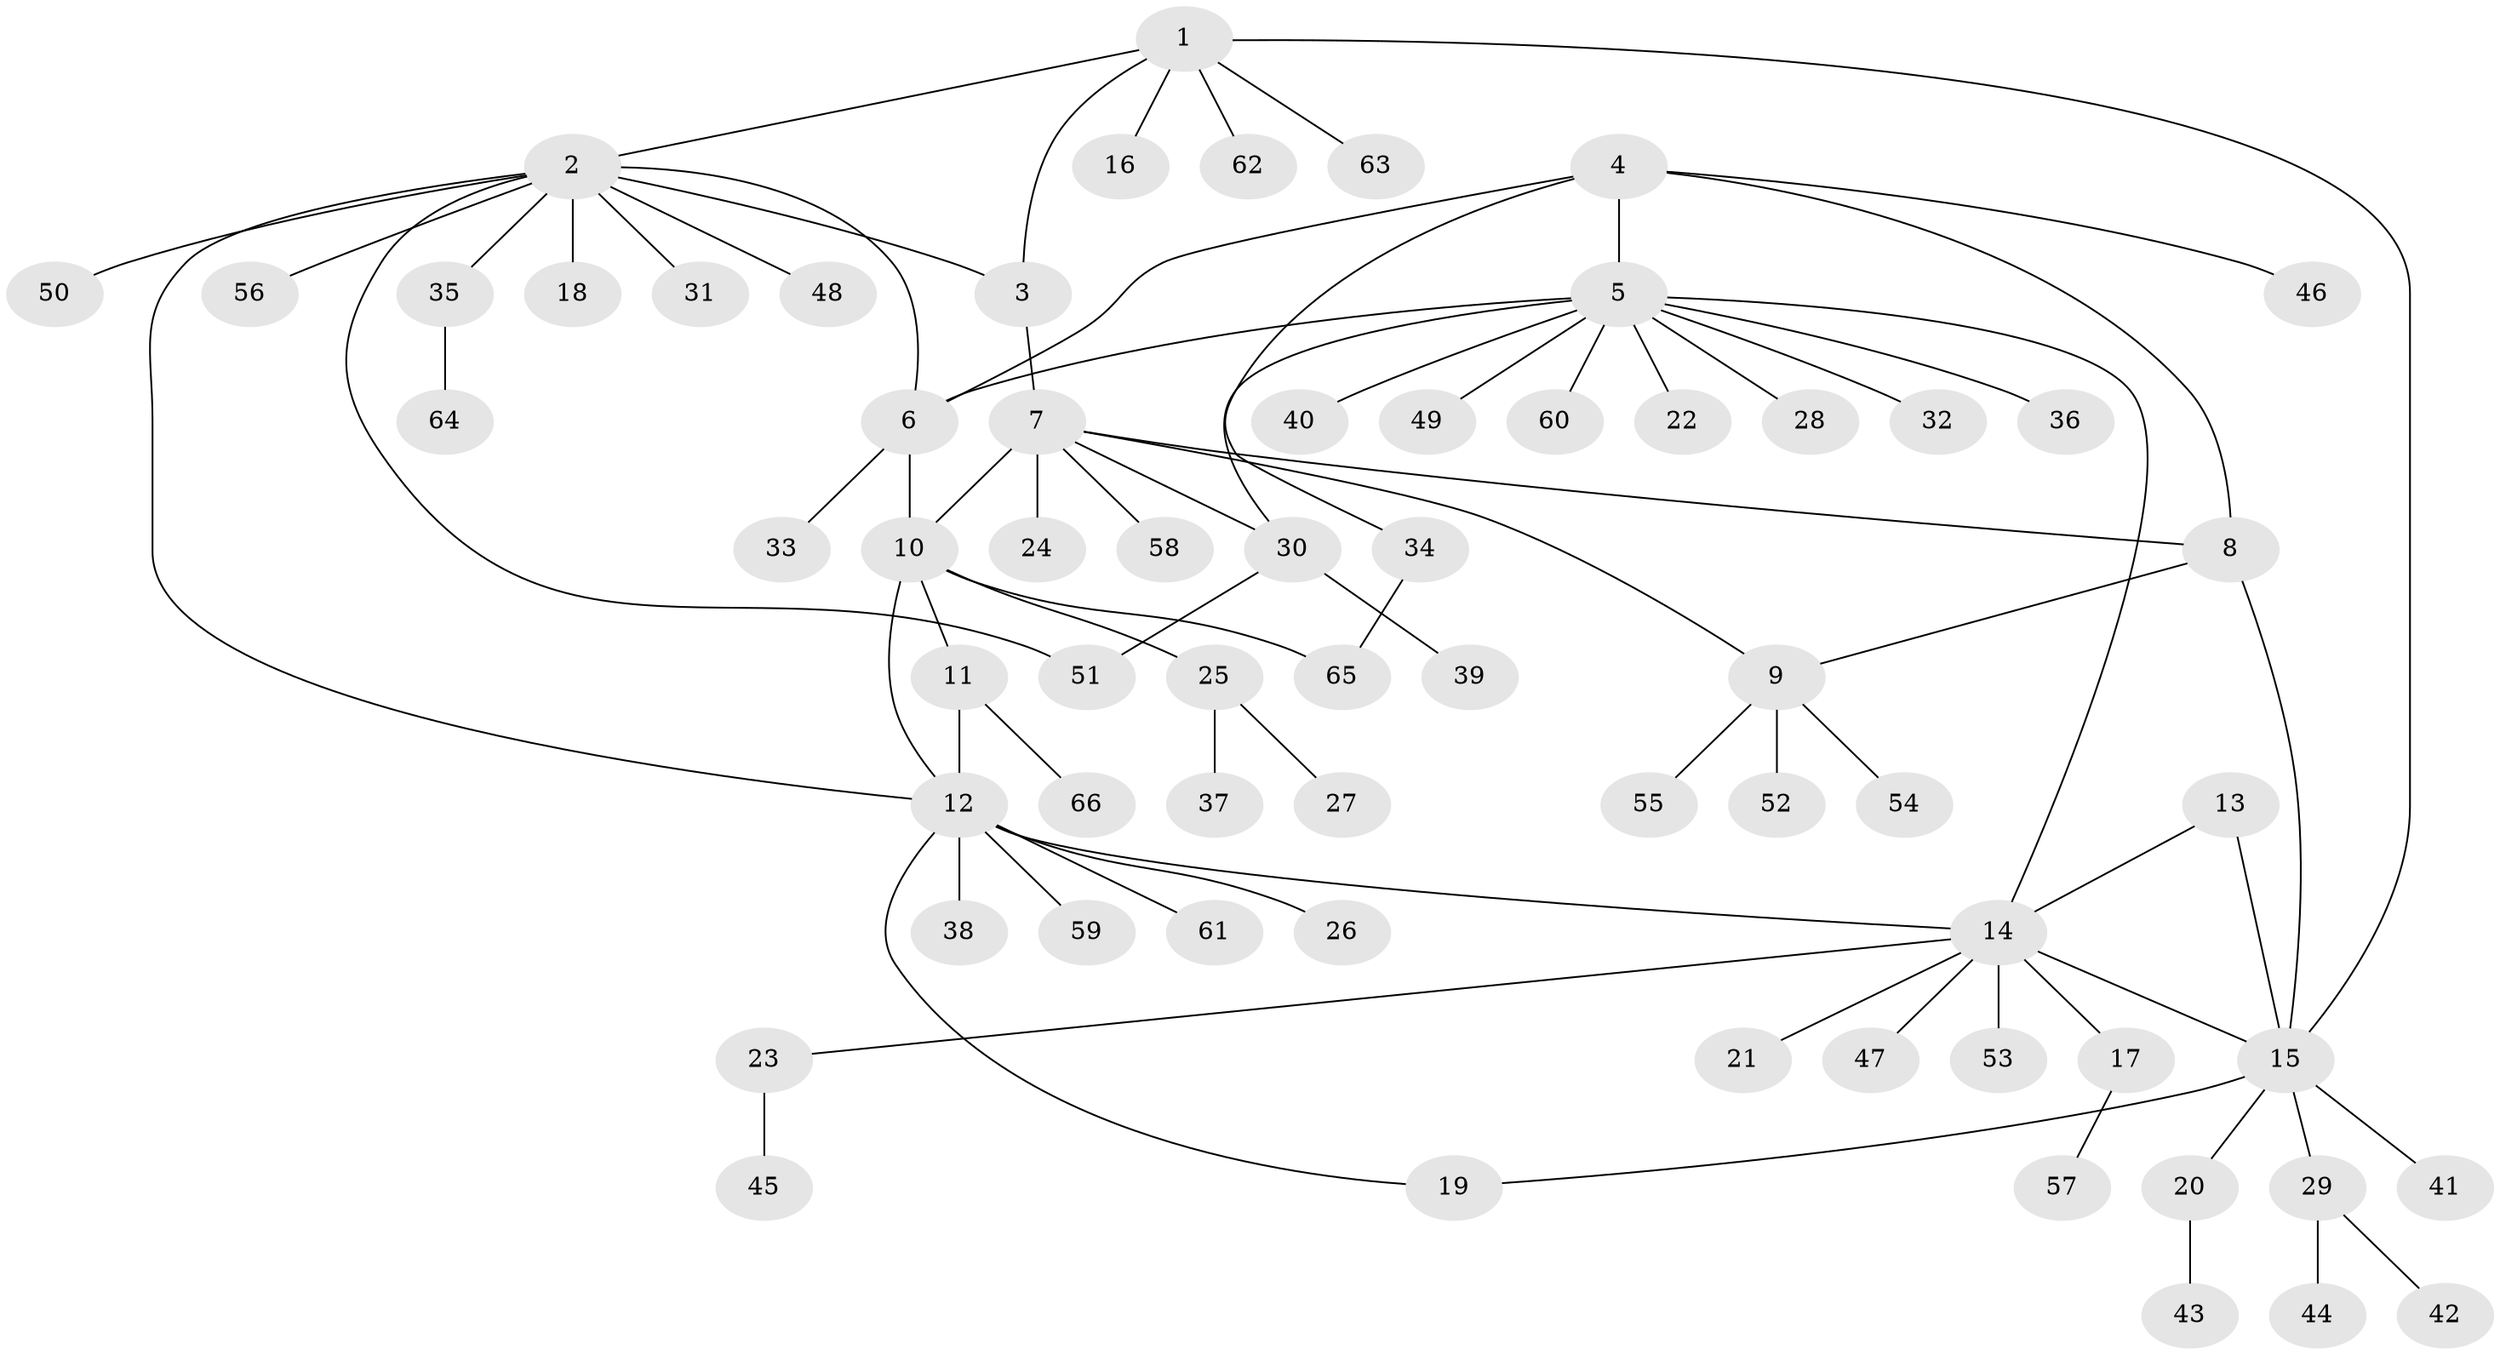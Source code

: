 // coarse degree distribution, {5: 0.0392156862745098, 14: 0.0196078431372549, 3: 0.0392156862745098, 10: 0.058823529411764705, 4: 0.0196078431372549, 9: 0.0196078431372549, 2: 0.13725490196078433, 8: 0.0196078431372549, 1: 0.6470588235294118}
// Generated by graph-tools (version 1.1) at 2025/52/02/27/25 19:52:17]
// undirected, 66 vertices, 80 edges
graph export_dot {
graph [start="1"]
  node [color=gray90,style=filled];
  1;
  2;
  3;
  4;
  5;
  6;
  7;
  8;
  9;
  10;
  11;
  12;
  13;
  14;
  15;
  16;
  17;
  18;
  19;
  20;
  21;
  22;
  23;
  24;
  25;
  26;
  27;
  28;
  29;
  30;
  31;
  32;
  33;
  34;
  35;
  36;
  37;
  38;
  39;
  40;
  41;
  42;
  43;
  44;
  45;
  46;
  47;
  48;
  49;
  50;
  51;
  52;
  53;
  54;
  55;
  56;
  57;
  58;
  59;
  60;
  61;
  62;
  63;
  64;
  65;
  66;
  1 -- 2;
  1 -- 3;
  1 -- 15;
  1 -- 16;
  1 -- 62;
  1 -- 63;
  2 -- 3;
  2 -- 6;
  2 -- 12;
  2 -- 18;
  2 -- 31;
  2 -- 35;
  2 -- 48;
  2 -- 50;
  2 -- 51;
  2 -- 56;
  3 -- 7;
  4 -- 5;
  4 -- 6;
  4 -- 8;
  4 -- 34;
  4 -- 46;
  5 -- 6;
  5 -- 14;
  5 -- 22;
  5 -- 28;
  5 -- 30;
  5 -- 32;
  5 -- 36;
  5 -- 40;
  5 -- 49;
  5 -- 60;
  6 -- 10;
  6 -- 33;
  7 -- 8;
  7 -- 9;
  7 -- 10;
  7 -- 24;
  7 -- 30;
  7 -- 58;
  8 -- 9;
  8 -- 15;
  9 -- 52;
  9 -- 54;
  9 -- 55;
  10 -- 11;
  10 -- 12;
  10 -- 25;
  10 -- 65;
  11 -- 12;
  11 -- 66;
  12 -- 14;
  12 -- 19;
  12 -- 26;
  12 -- 38;
  12 -- 59;
  12 -- 61;
  13 -- 14;
  13 -- 15;
  14 -- 15;
  14 -- 17;
  14 -- 21;
  14 -- 23;
  14 -- 47;
  14 -- 53;
  15 -- 19;
  15 -- 20;
  15 -- 29;
  15 -- 41;
  17 -- 57;
  20 -- 43;
  23 -- 45;
  25 -- 27;
  25 -- 37;
  29 -- 42;
  29 -- 44;
  30 -- 39;
  30 -- 51;
  34 -- 65;
  35 -- 64;
}
